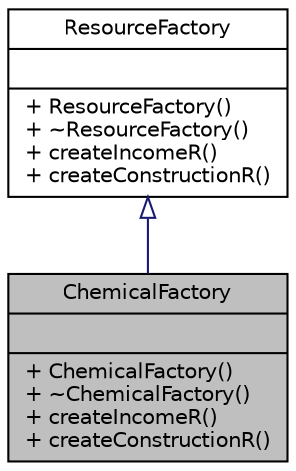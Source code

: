 digraph "ChemicalFactory"
{
 // LATEX_PDF_SIZE
  edge [fontname="Helvetica",fontsize="10",labelfontname="Helvetica",labelfontsize="10"];
  node [fontname="Helvetica",fontsize="10",shape=record];
  Node1 [label="{ChemicalFactory\n||+ ChemicalFactory()\l+ ~ChemicalFactory()\l+ createIncomeR()\l+ createConstructionR()\l}",height=0.2,width=0.4,color="black", fillcolor="grey75", style="filled", fontcolor="black",tooltip="A factory class for creating chemical resources used in construction and income generation."];
  Node2 -> Node1 [dir="back",color="midnightblue",fontsize="10",style="solid",arrowtail="onormal"];
  Node2 [label="{ResourceFactory\n||+ ResourceFactory()\l+ ~ResourceFactory()\l+ createIncomeR()\l+ createConstructionR()\l}",height=0.2,width=0.4,color="black", fillcolor="white", style="filled",URL="$classResourceFactory.html",tooltip="Abstract Factory class for creating resources."];
}
